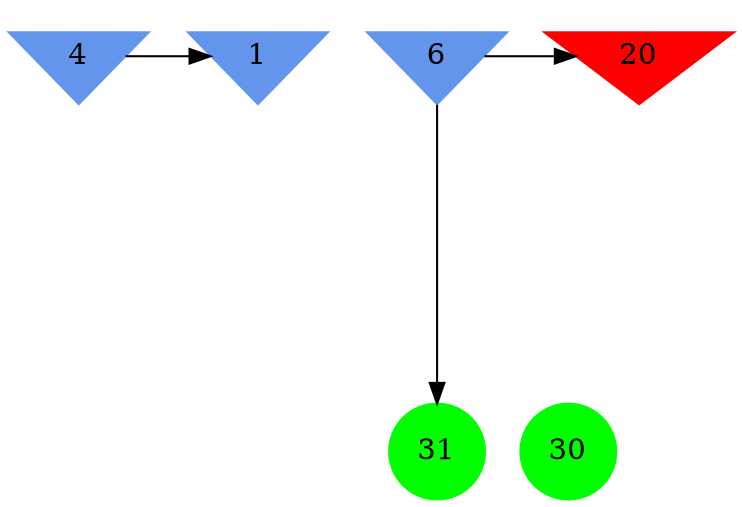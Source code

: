 digraph brain {
	ranksep=2.0;
	1 [shape=invtriangle,style=filled,color=cornflowerblue];
	4 [shape=invtriangle,style=filled,color=cornflowerblue];
	6 [shape=invtriangle,style=filled,color=cornflowerblue];
	20 [shape=invtriangle,style=filled,color=red];
	30 [shape=circle,style=filled,color=green];
	31 [shape=circle,style=filled,color=green];
	6	->	20;
	6	->	31;
	4	->	1;
	{ rank=same; 1; 4; 6; 20; }
	{ rank=same; }
	{ rank=same; 30; 31; }
}
